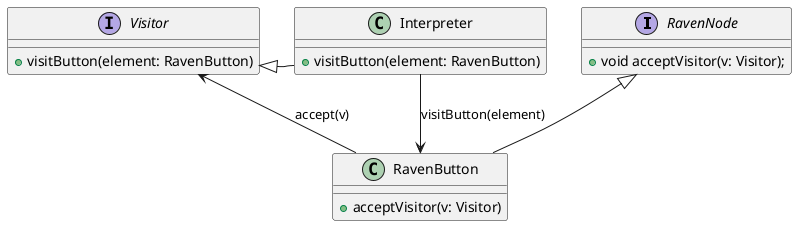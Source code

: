 @startuml
interface RavenNode {
    +  void acceptVisitor(v: Visitor);

}

class RavenButton {
    + acceptVisitor(v: Visitor)
}

interface Visitor {
    + visitButton(element: RavenButton)
}

class Interpreter {
    + visitButton(element: RavenButton)
}


RavenNode <|-- RavenButton

Visitor <|-- Interpreter

RavenButton --> Visitor : accept(v)
Interpreter --> RavenButton : visitButton(element)

Visitor <-r[hidden]-- Interpreter

@enduml
